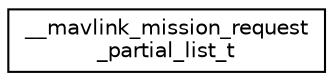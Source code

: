 digraph "Graphical Class Hierarchy"
{
 // INTERACTIVE_SVG=YES
  edge [fontname="Helvetica",fontsize="10",labelfontname="Helvetica",labelfontsize="10"];
  node [fontname="Helvetica",fontsize="10",shape=record];
  rankdir="LR";
  Node1 [label="__mavlink_mission_request\l_partial_list_t",height=0.2,width=0.4,color="black", fillcolor="white", style="filled",URL="$struct____mavlink__mission__request__partial__list__t.html"];
}
